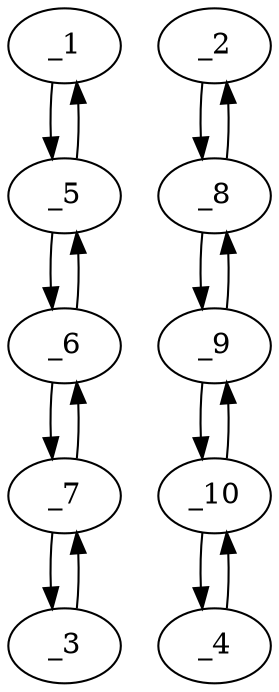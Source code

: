 digraph f0090_10 {
	_1	 [x="131.000000",
		y="110.000000"];
	_5	 [x="114.000000",
		y="112.000000"];
	_1 -> _5	 [angle="3.024484",
		orient="0.116841"];
	_2	 [x="145.000000",
		y="141.000000"];
	_8	 [x="159.000000",
		y="134.000000"];
	_2 -> _8	 [angle="-0.463648",
		orient="-0.447214"];
	_3	 [x="108.000000",
		y="150.000000"];
	_7	 [x="109.000000",
		y="138.000000"];
	_3 -> _7	 [angle="-1.487655",
		orient="-0.996546"];
	_4	 [x="179.000000",
		y="181.000000"];
	_10	 [x="173.000000",
		y="165.000000"];
	_4 -> _10	 [angle="-1.929567",
		orient="-0.936329"];
	_5 -> _1	 [angle="-0.117109",
		orient="-0.116841"];
	_6	 [x="112.000000",
		y="128.000000"];
	_5 -> _6	 [angle="1.695151",
		orient="0.992278"];
	_6 -> _5	 [angle="-1.446441",
		orient="-0.992278"];
	_6 -> _7	 [angle="1.862253",
		orient="0.957826"];
	_7 -> _3	 [angle="1.653938",
		orient="0.996546"];
	_7 -> _6	 [angle="-1.279340",
		orient="-0.957826"];
	_8 -> _2	 [angle="2.677945",
		orient="0.447214"];
	_9	 [x="165.000000",
		y="150.000000"];
	_8 -> _9	 [angle="1.212026",
		orient="0.936329"];
	_9 -> _8	 [angle="-1.929567",
		orient="-0.936329"];
	_9 -> _10	 [angle="1.080839",
		orient="0.882353"];
	_10 -> _4	 [angle="1.212026",
		orient="0.936329"];
	_10 -> _9	 [angle="-2.060754",
		orient="-0.882353"];
}
